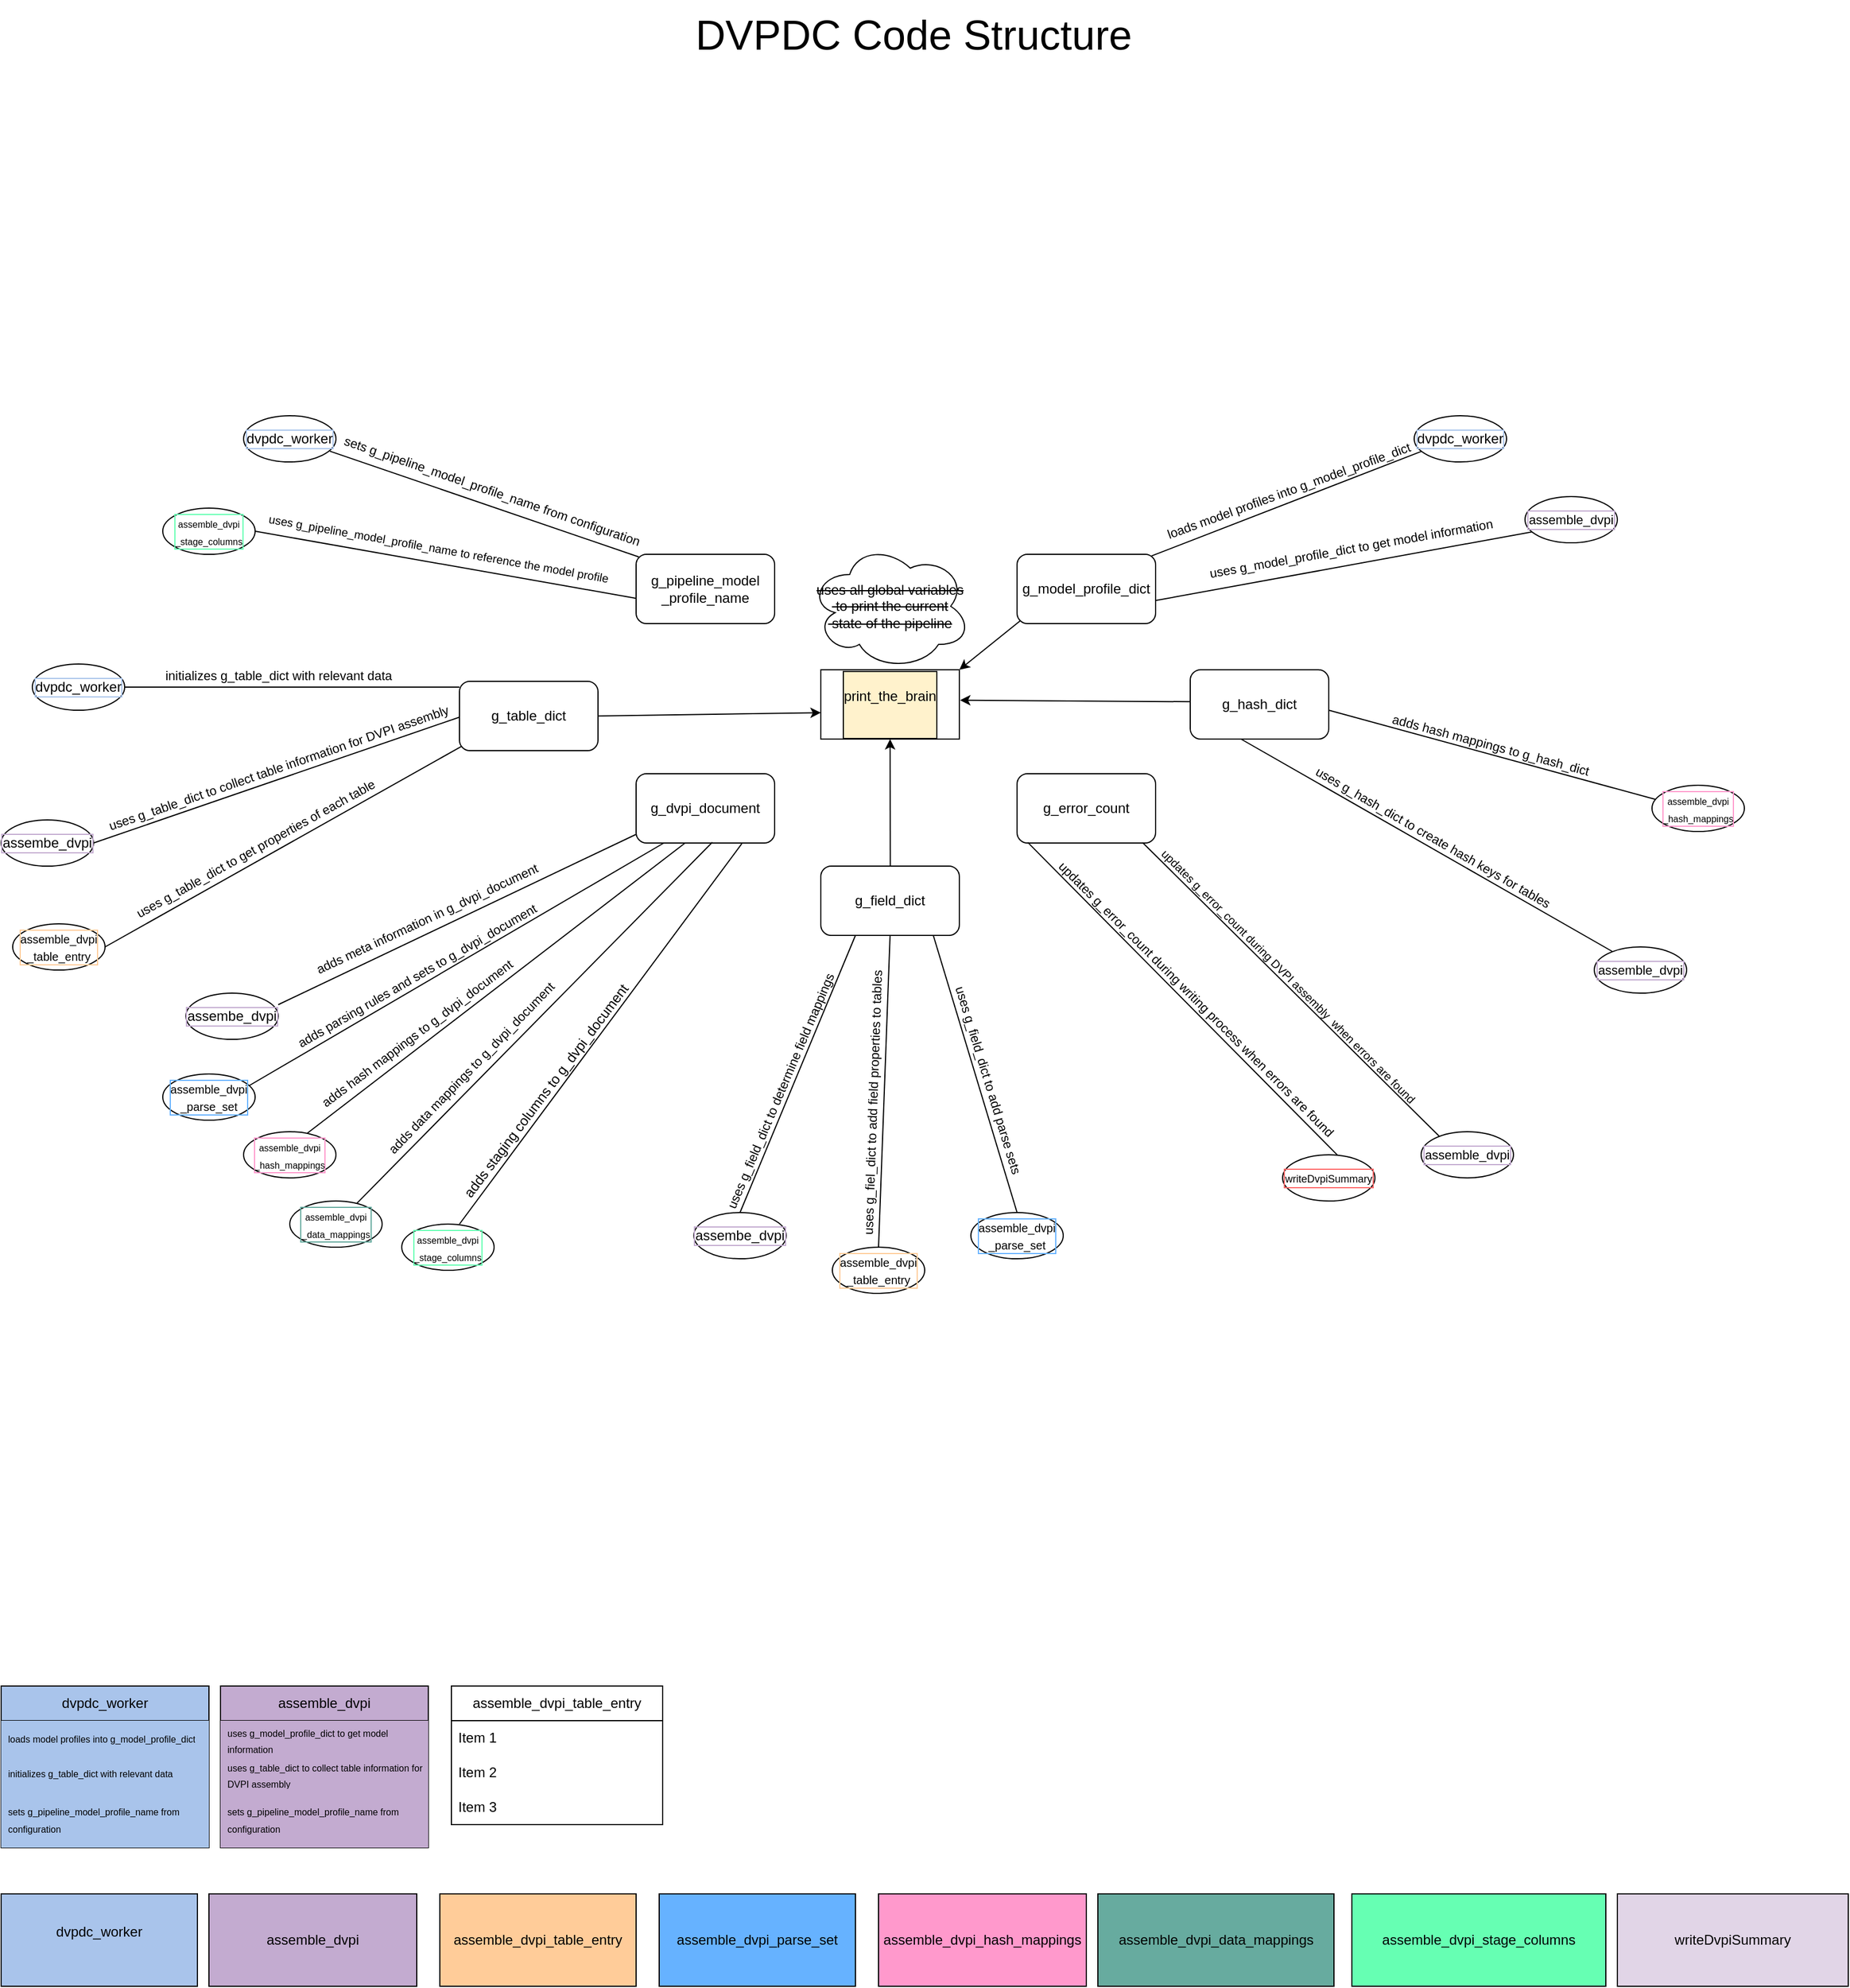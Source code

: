 <mxfile version="23.0.2" type="device">
  <diagram name="Seite-1" id="_xlTrjUbBoeg_nsTucc6">
    <mxGraphModel dx="2257" dy="830" grid="1" gridSize="10" guides="1" tooltips="1" connect="1" arrows="1" fold="1" page="1" pageScale="1" pageWidth="827" pageHeight="1169" math="0" shadow="0">
      <root>
        <mxCell id="0" />
        <mxCell id="1" parent="0" />
        <mxCell id="4zg3qLO7-xDs-M1nTAMU-2" value="dvpdc_worker" style="ellipse;whiteSpace=wrap;html=1;labelBorderColor=#A9C4EB;" vertex="1" parent="1">
          <mxGeometry x="-783" y="595" width="80" height="40" as="geometry" />
        </mxCell>
        <mxCell id="4zg3qLO7-xDs-M1nTAMU-4" value="" style="endArrow=none;html=1;rounded=0;exitX=1;exitY=0.5;exitDx=0;exitDy=0;" edge="1" parent="1" source="4zg3qLO7-xDs-M1nTAMU-2">
          <mxGeometry width="50" height="50" relative="1" as="geometry">
            <mxPoint x="-693" y="614.5" as="sourcePoint" />
            <mxPoint x="-413" y="615" as="targetPoint" />
          </mxGeometry>
        </mxCell>
        <mxCell id="4zg3qLO7-xDs-M1nTAMU-5" value="&lt;font style=&quot;font-size: 11px;&quot;&gt;initializes g_table_dict with relevant data&lt;/font&gt;" style="text;html=1;align=center;verticalAlign=middle;resizable=0;points=[];autosize=1;strokeColor=none;fillColor=none;" vertex="1" parent="1">
          <mxGeometry x="-680" y="590" width="220" height="30" as="geometry" />
        </mxCell>
        <mxCell id="4zg3qLO7-xDs-M1nTAMU-8" value="assembe_dvpi" style="ellipse;whiteSpace=wrap;html=1;labelBorderColor=#C3ABD0;" vertex="1" parent="1">
          <mxGeometry x="-810" y="730" width="80" height="40" as="geometry" />
        </mxCell>
        <mxCell id="4zg3qLO7-xDs-M1nTAMU-9" value="" style="endArrow=none;html=1;rounded=0;exitX=1;exitY=0.5;exitDx=0;exitDy=0;" edge="1" parent="1" source="4zg3qLO7-xDs-M1nTAMU-8">
          <mxGeometry width="50" height="50" relative="1" as="geometry">
            <mxPoint x="-480" y="770" as="sourcePoint" />
            <mxPoint x="-410" y="640" as="targetPoint" />
          </mxGeometry>
        </mxCell>
        <mxCell id="4zg3qLO7-xDs-M1nTAMU-10" value="&lt;font style=&quot;font-size: 11px;&quot;&gt;uses g_table_dict&amp;nbsp;to collect table information for DVPI assembly&lt;/font&gt;" style="text;html=1;align=center;verticalAlign=middle;resizable=0;points=[];autosize=1;strokeColor=none;fillColor=none;rotation=-19;" vertex="1" parent="1">
          <mxGeometry x="-735" y="670" width="330" height="30" as="geometry" />
        </mxCell>
        <mxCell id="4zg3qLO7-xDs-M1nTAMU-11" value="&lt;font style=&quot;font-size: 10px;&quot;&gt;assemble_dvpi&lt;br&gt;_table_entry&lt;/font&gt;" style="ellipse;whiteSpace=wrap;html=1;labelBorderColor=#FFCC99;" vertex="1" parent="1">
          <mxGeometry x="-800" y="820" width="80" height="40" as="geometry" />
        </mxCell>
        <mxCell id="4zg3qLO7-xDs-M1nTAMU-12" value="" style="endArrow=none;html=1;rounded=0;" edge="1" parent="1">
          <mxGeometry width="50" height="50" relative="1" as="geometry">
            <mxPoint x="-720" y="840" as="sourcePoint" />
            <mxPoint x="-400" y="660" as="targetPoint" />
          </mxGeometry>
        </mxCell>
        <mxCell id="4zg3qLO7-xDs-M1nTAMU-13" value="&lt;font style=&quot;font-size: 11px;&quot;&gt;uses g_table_dict&amp;nbsp;to get properties of each table&lt;/font&gt;" style="text;html=1;align=center;verticalAlign=middle;resizable=0;points=[];autosize=1;strokeColor=none;fillColor=none;rotation=-29;" vertex="1" parent="1">
          <mxGeometry x="-720" y="740" width="260" height="30" as="geometry" />
        </mxCell>
        <mxCell id="4zg3qLO7-xDs-M1nTAMU-14" value="g_table_dict" style="rounded=1;whiteSpace=wrap;html=1;" vertex="1" parent="1">
          <mxGeometry x="-413" y="610" width="120" height="60" as="geometry" />
        </mxCell>
        <mxCell id="4zg3qLO7-xDs-M1nTAMU-15" value="g_dvpi_document" style="rounded=1;whiteSpace=wrap;html=1;" vertex="1" parent="1">
          <mxGeometry x="-260" y="690" width="120" height="60" as="geometry" />
        </mxCell>
        <mxCell id="4zg3qLO7-xDs-M1nTAMU-16" value="g_field_dict" style="rounded=1;whiteSpace=wrap;html=1;" vertex="1" parent="1">
          <mxGeometry x="-100" y="770" width="120" height="60" as="geometry" />
        </mxCell>
        <mxCell id="4zg3qLO7-xDs-M1nTAMU-17" value="g_pipeline_model&lt;br&gt;_profile_name" style="rounded=1;whiteSpace=wrap;html=1;" vertex="1" parent="1">
          <mxGeometry x="-260" y="500" width="120" height="60" as="geometry" />
        </mxCell>
        <mxCell id="4zg3qLO7-xDs-M1nTAMU-19" value="g_model_profile_dict" style="rounded=1;whiteSpace=wrap;html=1;" vertex="1" parent="1">
          <mxGeometry x="70" y="500" width="120" height="60" as="geometry" />
        </mxCell>
        <mxCell id="4zg3qLO7-xDs-M1nTAMU-20" value="g_hash_dict" style="rounded=1;whiteSpace=wrap;html=1;" vertex="1" parent="1">
          <mxGeometry x="220" y="600" width="120" height="60" as="geometry" />
        </mxCell>
        <mxCell id="4zg3qLO7-xDs-M1nTAMU-21" value="g_error_count" style="rounded=1;whiteSpace=wrap;html=1;" vertex="1" parent="1">
          <mxGeometry x="70" y="690" width="120" height="60" as="geometry" />
        </mxCell>
        <mxCell id="4zg3qLO7-xDs-M1nTAMU-22" value="&#xa;&lt;span style=&quot;color: rgb(0, 0, 0); font-family: Helvetica; font-size: 12px; font-style: normal; font-variant-ligatures: normal; font-variant-caps: normal; font-weight: 400; letter-spacing: normal; orphans: 2; text-align: center; text-indent: 0px; text-transform: none; widows: 2; word-spacing: 0px; -webkit-text-stroke-width: 0px; text-decoration-thickness: initial; text-decoration-style: initial; text-decoration-color: initial; float: none; display: inline !important;&quot;&gt;print_the_brain&lt;/span&gt;&#xa;&#xa;" style="rounded=0;whiteSpace=wrap;html=1;labelBackgroundColor=#FFF2CC;labelBorderColor=default;" vertex="1" parent="1">
          <mxGeometry x="-100" y="600" width="120" height="60" as="geometry" />
        </mxCell>
        <mxCell id="4zg3qLO7-xDs-M1nTAMU-23" value="assembe_dvpi" style="ellipse;whiteSpace=wrap;html=1;labelBorderColor=#C3ABD0;" vertex="1" parent="1">
          <mxGeometry x="-650" y="880" width="80" height="40" as="geometry" />
        </mxCell>
        <mxCell id="4zg3qLO7-xDs-M1nTAMU-24" value="" style="endArrow=none;html=1;rounded=0;entryX=-0.002;entryY=0.877;entryDx=0;entryDy=0;entryPerimeter=0;" edge="1" parent="1" target="4zg3qLO7-xDs-M1nTAMU-15">
          <mxGeometry width="50" height="50" relative="1" as="geometry">
            <mxPoint x="-570" y="890" as="sourcePoint" />
            <mxPoint x="-520" y="840" as="targetPoint" />
          </mxGeometry>
        </mxCell>
        <mxCell id="4zg3qLO7-xDs-M1nTAMU-25" value="&lt;font style=&quot;font-size: 11px;&quot;&gt;adds meta information in g_dvpi_document&amp;nbsp;&lt;/font&gt;" style="text;html=1;align=center;verticalAlign=middle;resizable=0;points=[];autosize=1;strokeColor=none;fillColor=none;rotation=-25;" vertex="1" parent="1">
          <mxGeometry x="-560" y="800" width="240" height="30" as="geometry" />
        </mxCell>
        <mxCell id="4zg3qLO7-xDs-M1nTAMU-27" value="&lt;font style=&quot;font-size: 10px;&quot;&gt;assemble_dvpi&lt;br&gt;_parse_set&lt;/font&gt;" style="ellipse;whiteSpace=wrap;html=1;labelBorderColor=#66B2FF;" vertex="1" parent="1">
          <mxGeometry x="-670" y="950" width="80" height="40" as="geometry" />
        </mxCell>
        <mxCell id="4zg3qLO7-xDs-M1nTAMU-28" value="" style="endArrow=none;html=1;rounded=0;entryX=0.2;entryY=1;entryDx=0;entryDy=0;entryPerimeter=0;" edge="1" parent="1" target="4zg3qLO7-xDs-M1nTAMU-15">
          <mxGeometry width="50" height="50" relative="1" as="geometry">
            <mxPoint x="-595" y="960" as="sourcePoint" />
            <mxPoint x="-545" y="910" as="targetPoint" />
          </mxGeometry>
        </mxCell>
        <mxCell id="4zg3qLO7-xDs-M1nTAMU-29" value="&lt;font style=&quot;font-size: 11px;&quot;&gt;adds parsing rules and sets to g_dvpi_document&lt;/font&gt;" style="text;html=1;align=center;verticalAlign=middle;resizable=0;points=[];autosize=1;strokeColor=none;fillColor=none;rotation=-30;" vertex="1" parent="1">
          <mxGeometry x="-580" y="850" width="260" height="30" as="geometry" />
        </mxCell>
        <mxCell id="4zg3qLO7-xDs-M1nTAMU-30" value="&lt;font style=&quot;font-size: 8px;&quot;&gt;assemble_dvpi&lt;br&gt;_hash_mappings&lt;/font&gt;" style="ellipse;whiteSpace=wrap;html=1;labelBorderColor=#FF99CC;" vertex="1" parent="1">
          <mxGeometry x="-600" y="1000" width="80" height="40" as="geometry" />
        </mxCell>
        <mxCell id="4zg3qLO7-xDs-M1nTAMU-31" value="" style="endArrow=none;html=1;rounded=0;exitX=0.691;exitY=0.032;exitDx=0;exitDy=0;exitPerimeter=0;entryX=0.351;entryY=1.004;entryDx=0;entryDy=0;entryPerimeter=0;" edge="1" parent="1" source="4zg3qLO7-xDs-M1nTAMU-30" target="4zg3qLO7-xDs-M1nTAMU-15">
          <mxGeometry width="50" height="50" relative="1" as="geometry">
            <mxPoint x="-530" y="995" as="sourcePoint" />
            <mxPoint x="-480" y="945" as="targetPoint" />
          </mxGeometry>
        </mxCell>
        <mxCell id="4zg3qLO7-xDs-M1nTAMU-32" value="&lt;font style=&quot;font-size: 11px;&quot;&gt;adds hash mappings to g_dvpi_document&lt;/font&gt;" style="text;html=1;align=center;verticalAlign=middle;resizable=0;points=[];autosize=1;strokeColor=none;fillColor=none;rotation=-37;" vertex="1" parent="1">
          <mxGeometry x="-565" y="900" width="230" height="30" as="geometry" />
        </mxCell>
        <mxCell id="4zg3qLO7-xDs-M1nTAMU-33" value="&lt;font style=&quot;font-size: 8px;&quot;&gt;assemble_dvpi&lt;br&gt;_data_mappings&lt;/font&gt;" style="ellipse;whiteSpace=wrap;html=1;labelBorderColor=#67AB9F;" vertex="1" parent="1">
          <mxGeometry x="-560" y="1060" width="80" height="40" as="geometry" />
        </mxCell>
        <mxCell id="4zg3qLO7-xDs-M1nTAMU-34" value="&lt;font style=&quot;font-size: 8px;&quot;&gt;assemble_dvpi&lt;br&gt;_stage_columns&lt;/font&gt;" style="ellipse;whiteSpace=wrap;html=1;labelBorderColor=#66FFB3;" vertex="1" parent="1">
          <mxGeometry x="-463" y="1080" width="80" height="40" as="geometry" />
        </mxCell>
        <mxCell id="4zg3qLO7-xDs-M1nTAMU-35" value="" style="endArrow=none;html=1;rounded=0;entryX=0.55;entryY=0.99;entryDx=0;entryDy=0;entryPerimeter=0;exitX=0.729;exitY=0.045;exitDx=0;exitDy=0;exitPerimeter=0;" edge="1" parent="1" source="4zg3qLO7-xDs-M1nTAMU-33" target="4zg3qLO7-xDs-M1nTAMU-15">
          <mxGeometry width="50" height="50" relative="1" as="geometry">
            <mxPoint x="-500" y="1060" as="sourcePoint" />
            <mxPoint x="-450" y="1010" as="targetPoint" />
          </mxGeometry>
        </mxCell>
        <mxCell id="4zg3qLO7-xDs-M1nTAMU-36" value="" style="endArrow=none;html=1;rounded=0;entryX=0.763;entryY=1.01;entryDx=0;entryDy=0;entryPerimeter=0;" edge="1" parent="1" target="4zg3qLO7-xDs-M1nTAMU-15">
          <mxGeometry width="50" height="50" relative="1" as="geometry">
            <mxPoint x="-413" y="1080" as="sourcePoint" />
            <mxPoint x="-363" y="1030" as="targetPoint" />
          </mxGeometry>
        </mxCell>
        <mxCell id="4zg3qLO7-xDs-M1nTAMU-37" value="&lt;font style=&quot;font-size: 11px;&quot;&gt;adds data mappings to g_dvpi_document&lt;/font&gt;" style="text;html=1;align=center;verticalAlign=middle;resizable=0;points=[];autosize=1;strokeColor=none;fillColor=none;rotation=-46;" vertex="1" parent="1">
          <mxGeometry x="-513" y="930" width="220" height="30" as="geometry" />
        </mxCell>
        <mxCell id="4zg3qLO7-xDs-M1nTAMU-38" value="adds staging columns to g_dvpi_document" style="text;html=1;align=center;verticalAlign=middle;resizable=0;points=[];autosize=1;strokeColor=none;fillColor=none;rotation=-53;" vertex="1" parent="1">
          <mxGeometry x="-463" y="950" width="250" height="30" as="geometry" />
        </mxCell>
        <mxCell id="4zg3qLO7-xDs-M1nTAMU-40" value="assembe_dvpi" style="ellipse;whiteSpace=wrap;html=1;labelBorderColor=#C3ABD0;" vertex="1" parent="1">
          <mxGeometry x="-210" y="1070" width="80" height="40" as="geometry" />
        </mxCell>
        <mxCell id="4zg3qLO7-xDs-M1nTAMU-41" value="&lt;font style=&quot;font-size: 10px;&quot;&gt;assemble_dvpi&lt;br&gt;_table_entry&lt;/font&gt;" style="ellipse;whiteSpace=wrap;html=1;labelBorderColor=#FFCC99;" vertex="1" parent="1">
          <mxGeometry x="-90" y="1100" width="80" height="40" as="geometry" />
        </mxCell>
        <mxCell id="4zg3qLO7-xDs-M1nTAMU-42" value="&lt;font style=&quot;font-size: 10px;&quot;&gt;assemble_dvpi&lt;br&gt;_parse_set&lt;/font&gt;" style="ellipse;whiteSpace=wrap;html=1;labelBorderColor=#66B2FF;" vertex="1" parent="1">
          <mxGeometry x="30" y="1070" width="80" height="40" as="geometry" />
        </mxCell>
        <mxCell id="4zg3qLO7-xDs-M1nTAMU-43" value="" style="endArrow=none;html=1;rounded=0;entryX=0.25;entryY=1;entryDx=0;entryDy=0;" edge="1" parent="1" target="4zg3qLO7-xDs-M1nTAMU-16">
          <mxGeometry width="50" height="50" relative="1" as="geometry">
            <mxPoint x="-170" y="1070" as="sourcePoint" />
            <mxPoint x="-120" y="1020" as="targetPoint" />
          </mxGeometry>
        </mxCell>
        <mxCell id="4zg3qLO7-xDs-M1nTAMU-44" value="" style="endArrow=none;html=1;rounded=0;entryX=0.5;entryY=1;entryDx=0;entryDy=0;" edge="1" parent="1" target="4zg3qLO7-xDs-M1nTAMU-16">
          <mxGeometry width="50" height="50" relative="1" as="geometry">
            <mxPoint x="-50" y="1100" as="sourcePoint" />
            <mxPoint y="1050" as="targetPoint" />
          </mxGeometry>
        </mxCell>
        <mxCell id="4zg3qLO7-xDs-M1nTAMU-45" value="" style="endArrow=none;html=1;rounded=0;entryX=0.812;entryY=1;entryDx=0;entryDy=0;entryPerimeter=0;" edge="1" parent="1" target="4zg3qLO7-xDs-M1nTAMU-16">
          <mxGeometry width="50" height="50" relative="1" as="geometry">
            <mxPoint x="70" y="1070" as="sourcePoint" />
            <mxPoint x="120" y="1020" as="targetPoint" />
          </mxGeometry>
        </mxCell>
        <mxCell id="4zg3qLO7-xDs-M1nTAMU-46" value="&lt;font style=&quot;font-size: 11px;&quot;&gt;uses g_field_dict to determine field mappings&lt;/font&gt;" style="text;html=1;align=center;verticalAlign=middle;resizable=0;points=[];autosize=1;strokeColor=none;fillColor=none;rotation=-67;" vertex="1" parent="1">
          <mxGeometry x="-255" y="950" width="240" height="30" as="geometry" />
        </mxCell>
        <mxCell id="4zg3qLO7-xDs-M1nTAMU-47" value="&lt;font style=&quot;font-size: 11px;&quot;&gt;uses g_fiel_dict&amp;nbsp;to add field properties to tables&lt;/font&gt;" style="text;html=1;align=center;verticalAlign=middle;resizable=0;points=[];autosize=1;strokeColor=none;fillColor=none;rotation=-88;" vertex="1" parent="1">
          <mxGeometry x="-180" y="960" width="250" height="30" as="geometry" />
        </mxCell>
        <mxCell id="4zg3qLO7-xDs-M1nTAMU-48" value="&lt;font style=&quot;font-size: 11px;&quot;&gt;uses g_field_dict to add parse sets&lt;/font&gt;" style="text;html=1;align=center;verticalAlign=middle;resizable=0;points=[];autosize=1;strokeColor=none;fillColor=none;rotation=73;" vertex="1" parent="1">
          <mxGeometry x="-50" y="940" width="190" height="30" as="geometry" />
        </mxCell>
        <mxCell id="4zg3qLO7-xDs-M1nTAMU-49" value="&lt;font style=&quot;font-size: 9px;&quot;&gt;writeDvpiSummary&lt;/font&gt;" style="ellipse;whiteSpace=wrap;html=1;labelBorderColor=#FF6666;" vertex="1" parent="1">
          <mxGeometry x="300" y="1020" width="80" height="40" as="geometry" />
        </mxCell>
        <mxCell id="4zg3qLO7-xDs-M1nTAMU-50" value="&lt;font style=&quot;&quot;&gt;&lt;font style=&quot;font-size: 11px;&quot;&gt;assemble_dvpi&lt;/font&gt;&lt;br&gt;&lt;/font&gt;" style="ellipse;whiteSpace=wrap;html=1;labelBorderColor=#C3ABD0;" vertex="1" parent="1">
          <mxGeometry x="420" y="1000" width="80" height="40" as="geometry" />
        </mxCell>
        <mxCell id="4zg3qLO7-xDs-M1nTAMU-51" value="" style="endArrow=none;html=1;rounded=0;exitX=0.593;exitY=0.005;exitDx=0;exitDy=0;exitPerimeter=0;entryX=0.077;entryY=0.991;entryDx=0;entryDy=0;entryPerimeter=0;" edge="1" parent="1" source="4zg3qLO7-xDs-M1nTAMU-49" target="4zg3qLO7-xDs-M1nTAMU-21">
          <mxGeometry width="50" height="50" relative="1" as="geometry">
            <mxPoint x="200" y="910" as="sourcePoint" />
            <mxPoint x="250" y="860" as="targetPoint" />
          </mxGeometry>
        </mxCell>
        <mxCell id="4zg3qLO7-xDs-M1nTAMU-52" value="" style="endArrow=none;html=1;rounded=0;exitX=0.199;exitY=0.104;exitDx=0;exitDy=0;exitPerimeter=0;entryX=0.906;entryY=0.994;entryDx=0;entryDy=0;entryPerimeter=0;" edge="1" parent="1" source="4zg3qLO7-xDs-M1nTAMU-50" target="4zg3qLO7-xDs-M1nTAMU-21">
          <mxGeometry width="50" height="50" relative="1" as="geometry">
            <mxPoint x="374" y="1020" as="sourcePoint" />
            <mxPoint x="157" y="753" as="targetPoint" />
          </mxGeometry>
        </mxCell>
        <mxCell id="4zg3qLO7-xDs-M1nTAMU-53" value="&lt;font style=&quot;font-size: 11px;&quot;&gt;updates g_error_count during writing process when errors are found&lt;/font&gt;" style="text;html=1;align=center;verticalAlign=middle;resizable=0;points=[];autosize=1;strokeColor=none;fillColor=none;rotation=45;" vertex="1" parent="1">
          <mxGeometry x="50" y="870" width="350" height="30" as="geometry" />
        </mxCell>
        <mxCell id="4zg3qLO7-xDs-M1nTAMU-54" value="&lt;font style=&quot;font-size: 10px;&quot;&gt;updates g_error_count during DVPI assembly&amp;nbsp; when errors are found&lt;/font&gt;" style="text;html=1;align=center;verticalAlign=middle;resizable=0;points=[];autosize=1;strokeColor=none;fillColor=none;rotation=45;" vertex="1" parent="1">
          <mxGeometry x="140" y="850" width="330" height="30" as="geometry" />
        </mxCell>
        <mxCell id="4zg3qLO7-xDs-M1nTAMU-55" value="&lt;font style=&quot;&quot;&gt;&lt;font style=&quot;font-size: 11px;&quot;&gt;assemble_dvpi&lt;/font&gt;&lt;br&gt;&lt;/font&gt;" style="ellipse;whiteSpace=wrap;html=1;labelBorderColor=#C3ABD0;" vertex="1" parent="1">
          <mxGeometry x="570" y="840" width="80" height="40" as="geometry" />
        </mxCell>
        <mxCell id="4zg3qLO7-xDs-M1nTAMU-56" value="&lt;font style=&quot;font-size: 8px;&quot;&gt;assemble_dvpi&lt;br&gt;_hash_mappings&lt;/font&gt;" style="ellipse;whiteSpace=wrap;html=1;labelBorderColor=#FF99CC;" vertex="1" parent="1">
          <mxGeometry x="620" y="700" width="80" height="40" as="geometry" />
        </mxCell>
        <mxCell id="4zg3qLO7-xDs-M1nTAMU-57" value="" style="endArrow=none;html=1;rounded=0;entryX=0.033;entryY=0.304;entryDx=0;entryDy=0;entryPerimeter=0;" edge="1" parent="1" target="4zg3qLO7-xDs-M1nTAMU-56">
          <mxGeometry width="50" height="50" relative="1" as="geometry">
            <mxPoint x="340" y="635" as="sourcePoint" />
            <mxPoint x="390" y="585" as="targetPoint" />
          </mxGeometry>
        </mxCell>
        <mxCell id="4zg3qLO7-xDs-M1nTAMU-58" value="" style="endArrow=none;html=1;rounded=0;entryX=0.197;entryY=0.1;entryDx=0;entryDy=0;entryPerimeter=0;" edge="1" parent="1" target="4zg3qLO7-xDs-M1nTAMU-55">
          <mxGeometry width="50" height="50" relative="1" as="geometry">
            <mxPoint x="264" y="660" as="sourcePoint" />
            <mxPoint x="590" y="820" as="targetPoint" />
          </mxGeometry>
        </mxCell>
        <mxCell id="4zg3qLO7-xDs-M1nTAMU-59" value="&lt;font style=&quot;font-size: 11px;&quot;&gt;uses g_hash_dict to create hash keys for tables&lt;/font&gt;" style="text;html=1;align=center;verticalAlign=middle;resizable=0;points=[];autosize=1;strokeColor=none;fillColor=none;rotation=30;" vertex="1" parent="1">
          <mxGeometry x="300" y="730" width="260" height="30" as="geometry" />
        </mxCell>
        <mxCell id="4zg3qLO7-xDs-M1nTAMU-60" value="&lt;font style=&quot;font-size: 11px;&quot;&gt;adds hash mappings to g_hash_dict&lt;/font&gt;" style="text;html=1;align=center;verticalAlign=middle;resizable=0;points=[];autosize=1;strokeColor=none;fillColor=none;rotation=15;" vertex="1" parent="1">
          <mxGeometry x="380" y="650" width="200" height="30" as="geometry" />
        </mxCell>
        <mxCell id="4zg3qLO7-xDs-M1nTAMU-61" value="dvpdc_worker" style="ellipse;whiteSpace=wrap;html=1;labelBorderColor=#A9C4EB;" vertex="1" parent="1">
          <mxGeometry x="414" y="380" width="80" height="40" as="geometry" />
        </mxCell>
        <mxCell id="4zg3qLO7-xDs-M1nTAMU-62" value="&lt;font style=&quot;&quot;&gt;&lt;font style=&quot;font-size: 11px;&quot;&gt;assemble_dvpi&lt;/font&gt;&lt;br&gt;&lt;/font&gt;" style="ellipse;whiteSpace=wrap;html=1;labelBackgroundColor=none;labelBorderColor=#C3ABD0;" vertex="1" parent="1">
          <mxGeometry x="510" y="450" width="80" height="40" as="geometry" />
        </mxCell>
        <mxCell id="4zg3qLO7-xDs-M1nTAMU-63" value="" style="endArrow=none;html=1;rounded=0;entryX=0.08;entryY=0.771;entryDx=0;entryDy=0;entryPerimeter=0;exitX=0.97;exitY=0.024;exitDx=0;exitDy=0;exitPerimeter=0;" edge="1" parent="1" source="4zg3qLO7-xDs-M1nTAMU-19" target="4zg3qLO7-xDs-M1nTAMU-61">
          <mxGeometry width="50" height="50" relative="1" as="geometry">
            <mxPoint x="190" y="500" as="sourcePoint" />
            <mxPoint x="240" y="450" as="targetPoint" />
          </mxGeometry>
        </mxCell>
        <mxCell id="4zg3qLO7-xDs-M1nTAMU-64" value="" style="endArrow=none;html=1;rounded=0;entryX=0.074;entryY=0.765;entryDx=0;entryDy=0;entryPerimeter=0;" edge="1" parent="1" target="4zg3qLO7-xDs-M1nTAMU-62">
          <mxGeometry width="50" height="50" relative="1" as="geometry">
            <mxPoint x="190" y="540" as="sourcePoint" />
            <mxPoint x="240" y="490" as="targetPoint" />
          </mxGeometry>
        </mxCell>
        <mxCell id="4zg3qLO7-xDs-M1nTAMU-65" value="&lt;font style=&quot;font-size: 11px;&quot;&gt;loads model profiles into g_model_profile_dict&lt;/font&gt;" style="text;html=1;align=center;verticalAlign=middle;resizable=0;points=[];autosize=1;strokeColor=none;fillColor=none;rotation=-20;" vertex="1" parent="1">
          <mxGeometry x="180" y="430" width="250" height="30" as="geometry" />
        </mxCell>
        <mxCell id="4zg3qLO7-xDs-M1nTAMU-66" value="&lt;font style=&quot;font-size: 11px;&quot;&gt;uses g_model_profile_dict to get model information&lt;/font&gt;" style="text;html=1;align=center;verticalAlign=middle;resizable=0;points=[];autosize=1;strokeColor=none;fillColor=none;rotation=-10;" vertex="1" parent="1">
          <mxGeometry x="224" y="480" width="270" height="30" as="geometry" />
        </mxCell>
        <mxCell id="4zg3qLO7-xDs-M1nTAMU-67" value="dvpdc_worker" style="ellipse;whiteSpace=wrap;html=1;labelBackgroundColor=none;labelBorderColor=#A9C4EB;" vertex="1" parent="1">
          <mxGeometry x="-600" y="380" width="80" height="40" as="geometry" />
        </mxCell>
        <mxCell id="4zg3qLO7-xDs-M1nTAMU-69" value="" style="endArrow=none;html=1;rounded=0;entryX=0.019;entryY=0.038;entryDx=0;entryDy=0;exitX=0.934;exitY=0.767;exitDx=0;exitDy=0;exitPerimeter=0;entryPerimeter=0;" edge="1" parent="1" source="4zg3qLO7-xDs-M1nTAMU-67" target="4zg3qLO7-xDs-M1nTAMU-17">
          <mxGeometry width="50" height="50" relative="1" as="geometry">
            <mxPoint x="-490" y="450" as="sourcePoint" />
            <mxPoint x="-440" y="400" as="targetPoint" />
          </mxGeometry>
        </mxCell>
        <mxCell id="4zg3qLO7-xDs-M1nTAMU-70" value="" style="endArrow=none;html=1;rounded=0;entryX=0;entryY=0.635;entryDx=0;entryDy=0;entryPerimeter=0;" edge="1" parent="1" target="4zg3qLO7-xDs-M1nTAMU-17">
          <mxGeometry width="50" height="50" relative="1" as="geometry">
            <mxPoint x="-590" y="480" as="sourcePoint" />
            <mxPoint x="-540" y="430" as="targetPoint" />
          </mxGeometry>
        </mxCell>
        <mxCell id="4zg3qLO7-xDs-M1nTAMU-71" value="&lt;font style=&quot;font-size: 11px;&quot;&gt;sets g_pipeline_model_profile_name from configuration&lt;/font&gt;" style="text;html=1;align=center;verticalAlign=middle;resizable=0;points=[];autosize=1;strokeColor=none;fillColor=none;rotation=19;" vertex="1" parent="1">
          <mxGeometry x="-530" y="430" width="290" height="30" as="geometry" />
        </mxCell>
        <mxCell id="4zg3qLO7-xDs-M1nTAMU-72" value="&lt;font style=&quot;font-size: 8px;&quot;&gt;assemble_dvpi&lt;br&gt;_stage_columns&lt;/font&gt;" style="ellipse;whiteSpace=wrap;html=1;labelBorderColor=#66FFB3;" vertex="1" parent="1">
          <mxGeometry x="-670" y="460" width="80" height="40" as="geometry" />
        </mxCell>
        <mxCell id="4zg3qLO7-xDs-M1nTAMU-73" value="&lt;font style=&quot;font-size: 10px;&quot;&gt;uses g_pipeline_model_profile_name to reference the model profile&amp;nbsp;&lt;/font&gt;" style="text;html=1;align=center;verticalAlign=middle;resizable=0;points=[];autosize=1;strokeColor=none;fillColor=none;rotation=10;" vertex="1" parent="1">
          <mxGeometry x="-590" y="480" width="320" height="30" as="geometry" />
        </mxCell>
        <mxCell id="4zg3qLO7-xDs-M1nTAMU-75" value="" style="endArrow=classic;html=1;rounded=0;exitX=0.585;exitY=0.005;exitDx=0;exitDy=0;exitPerimeter=0;" edge="1" parent="1">
          <mxGeometry width="50" height="50" relative="1" as="geometry">
            <mxPoint x="-39.8" y="770.3" as="sourcePoint" />
            <mxPoint x="-40" y="660" as="targetPoint" />
          </mxGeometry>
        </mxCell>
        <mxCell id="4zg3qLO7-xDs-M1nTAMU-77" value="" style="endArrow=classic;html=1;rounded=0;exitX=0;exitY=0.461;exitDx=0;exitDy=0;exitPerimeter=0;entryX=1.005;entryY=0.439;entryDx=0;entryDy=0;entryPerimeter=0;" edge="1" parent="1" source="4zg3qLO7-xDs-M1nTAMU-20" target="4zg3qLO7-xDs-M1nTAMU-22">
          <mxGeometry width="50" height="50" relative="1" as="geometry">
            <mxPoint x="71.5" y="660" as="sourcePoint" />
            <mxPoint x="18.5" y="627" as="targetPoint" />
          </mxGeometry>
        </mxCell>
        <mxCell id="4zg3qLO7-xDs-M1nTAMU-78" value="" style="endArrow=classic;html=1;rounded=0;entryX=0;entryY=0.619;entryDx=0;entryDy=0;entryPerimeter=0;" edge="1" parent="1" target="4zg3qLO7-xDs-M1nTAMU-22">
          <mxGeometry width="50" height="50" relative="1" as="geometry">
            <mxPoint x="-293" y="640" as="sourcePoint" />
            <mxPoint x="-243" y="590" as="targetPoint" />
          </mxGeometry>
        </mxCell>
        <mxCell id="4zg3qLO7-xDs-M1nTAMU-81" value="" style="endArrow=classic;html=1;rounded=0;entryX=1;entryY=0;entryDx=0;entryDy=0;exitX=0.021;exitY=0.963;exitDx=0;exitDy=0;exitPerimeter=0;" edge="1" parent="1" source="4zg3qLO7-xDs-M1nTAMU-19" target="4zg3qLO7-xDs-M1nTAMU-22">
          <mxGeometry width="50" height="50" relative="1" as="geometry">
            <mxPoint x="-10" y="530" as="sourcePoint" />
            <mxPoint x="40" y="480" as="targetPoint" />
          </mxGeometry>
        </mxCell>
        <mxCell id="4zg3qLO7-xDs-M1nTAMU-82" value="&lt;strike&gt;uses all&amp;nbsp;global variables&lt;br&gt;&amp;nbsp;to print the current&lt;br&gt;&amp;nbsp;state of the&amp;nbsp;pipeline&lt;/strike&gt;" style="ellipse;shape=cloud;whiteSpace=wrap;html=1;labelBorderColor=none;" vertex="1" parent="1">
          <mxGeometry x="-110" y="490" width="140" height="110" as="geometry" />
        </mxCell>
        <mxCell id="4zg3qLO7-xDs-M1nTAMU-84" value="&lt;font style=&quot;font-size: 36px;&quot;&gt;DVPDC Code Structure&lt;/font&gt;" style="text;html=1;align=center;verticalAlign=middle;resizable=0;points=[];autosize=1;strokeColor=none;fillColor=none;" vertex="1" parent="1">
          <mxGeometry x="-220" y="20" width="400" height="60" as="geometry" />
        </mxCell>
        <mxCell id="4zg3qLO7-xDs-M1nTAMU-87" value="&#xa;&lt;span style=&quot;color: rgb(0, 0, 0); font-family: Helvetica; font-size: 12px; font-style: normal; font-variant-ligatures: normal; font-variant-caps: normal; font-weight: 400; letter-spacing: normal; orphans: 2; text-align: center; text-indent: 0px; text-transform: none; widows: 2; word-spacing: 0px; -webkit-text-stroke-width: 0px; text-decoration-thickness: initial; text-decoration-style: initial; text-decoration-color: initial; float: none; display: inline !important;&quot;&gt;dvpdc_worker&lt;/span&gt;&#xa;&#xa;" style="rounded=0;whiteSpace=wrap;html=1;labelBackgroundColor=#A9C4EB;fillColor=#A9C4EB;" vertex="1" parent="1">
          <mxGeometry x="-810" y="1660" width="170" height="80" as="geometry" />
        </mxCell>
        <mxCell id="4zg3qLO7-xDs-M1nTAMU-88" value="assemble_dvpi" style="rounded=0;whiteSpace=wrap;html=1;labelBackgroundColor=#C3ABD0;labelBorderColor=none;fillColor=#C3ABD0;strokeColor=#000000;" vertex="1" parent="1">
          <mxGeometry x="-630" y="1660" width="180" height="80" as="geometry" />
        </mxCell>
        <mxCell id="4zg3qLO7-xDs-M1nTAMU-91" value="assemble_dvpi_table_entry" style="rounded=0;whiteSpace=wrap;html=1;fillColor=#FFCC99;" vertex="1" parent="1">
          <mxGeometry x="-430" y="1660" width="170" height="80" as="geometry" />
        </mxCell>
        <mxCell id="4zg3qLO7-xDs-M1nTAMU-92" value="assemble_dvpi_parse_set" style="rounded=0;whiteSpace=wrap;html=1;fillColor=#66B2FF;" vertex="1" parent="1">
          <mxGeometry x="-240" y="1660" width="170" height="80" as="geometry" />
        </mxCell>
        <mxCell id="4zg3qLO7-xDs-M1nTAMU-93" value="assemble_dvpi_hash_mappings" style="rounded=0;whiteSpace=wrap;html=1;fillColor=#FF99CC;" vertex="1" parent="1">
          <mxGeometry x="-50" y="1660" width="180" height="80" as="geometry" />
        </mxCell>
        <mxCell id="4zg3qLO7-xDs-M1nTAMU-94" value="assemble_dvpi_data_mappings" style="rounded=0;whiteSpace=wrap;html=1;fillColor=#67AB9F;" vertex="1" parent="1">
          <mxGeometry x="140" y="1660" width="204.5" height="80" as="geometry" />
        </mxCell>
        <mxCell id="4zg3qLO7-xDs-M1nTAMU-95" value="assemble_dvpi_stage_columns" style="rounded=0;whiteSpace=wrap;html=1;fillColor=#66FFB3;" vertex="1" parent="1">
          <mxGeometry x="360" y="1660" width="220" height="80" as="geometry" />
        </mxCell>
        <mxCell id="4zg3qLO7-xDs-M1nTAMU-96" value="writeDvpiSummary" style="rounded=0;whiteSpace=wrap;html=1;fillColor=#E1D5E7;" vertex="1" parent="1">
          <mxGeometry x="590" y="1660" width="200" height="80" as="geometry" />
        </mxCell>
        <mxCell id="4zg3qLO7-xDs-M1nTAMU-97" value="dvpdc_worker" style="swimlane;fontStyle=0;childLayout=stackLayout;horizontal=1;startSize=30;horizontalStack=0;resizeParent=1;resizeParentMax=0;resizeLast=0;collapsible=1;marginBottom=0;whiteSpace=wrap;html=1;fillColor=#A9C4EB;" vertex="1" parent="1">
          <mxGeometry x="-810" y="1480" width="180" height="140" as="geometry">
            <mxRectangle x="-420" y="1370" width="120" height="30" as="alternateBounds" />
          </mxGeometry>
        </mxCell>
        <mxCell id="4zg3qLO7-xDs-M1nTAMU-98" value="&lt;font style=&quot;font-size: 8px;&quot;&gt;loads model profiles into g_model_profile_dict&lt;/font&gt;" style="text;strokeColor=none;fillColor=#A9C4EB;align=left;verticalAlign=middle;spacingLeft=4;spacingRight=4;overflow=hidden;points=[[0,0.5],[1,0.5]];portConstraint=eastwest;rotatable=0;whiteSpace=wrap;html=1;" vertex="1" parent="4zg3qLO7-xDs-M1nTAMU-97">
          <mxGeometry y="30" width="180" height="30" as="geometry" />
        </mxCell>
        <mxCell id="4zg3qLO7-xDs-M1nTAMU-99" value="&lt;font style=&quot;font-size: 8px;&quot;&gt;initializes g_table_dict with relevant data&lt;/font&gt;" style="text;strokeColor=none;fillColor=#A9C4EB;align=left;verticalAlign=middle;spacingLeft=4;spacingRight=4;overflow=hidden;points=[[0,0.5],[1,0.5]];portConstraint=eastwest;rotatable=0;whiteSpace=wrap;html=1;" vertex="1" parent="4zg3qLO7-xDs-M1nTAMU-97">
          <mxGeometry y="60" width="180" height="30" as="geometry" />
        </mxCell>
        <mxCell id="4zg3qLO7-xDs-M1nTAMU-100" value="&lt;font style=&quot;font-size: 8px;&quot;&gt;sets g_pipeline_model_profile_name from configuration&lt;/font&gt;" style="text;strokeColor=none;fillColor=#A9C4EB;align=left;verticalAlign=middle;spacingLeft=4;spacingRight=4;overflow=hidden;points=[[0,0.5],[1,0.5]];portConstraint=eastwest;rotatable=0;whiteSpace=wrap;html=1;" vertex="1" parent="4zg3qLO7-xDs-M1nTAMU-97">
          <mxGeometry y="90" width="180" height="50" as="geometry" />
        </mxCell>
        <mxCell id="4zg3qLO7-xDs-M1nTAMU-102" value="assemble_dvpi" style="swimlane;fontStyle=0;childLayout=stackLayout;horizontal=1;startSize=30;horizontalStack=0;resizeParent=1;resizeParentMax=0;resizeLast=0;collapsible=1;marginBottom=0;whiteSpace=wrap;html=1;fillColor=#C3ABD0;" vertex="1" parent="1">
          <mxGeometry x="-620" y="1480" width="180" height="140" as="geometry">
            <mxRectangle x="-420" y="1370" width="120" height="30" as="alternateBounds" />
          </mxGeometry>
        </mxCell>
        <mxCell id="4zg3qLO7-xDs-M1nTAMU-103" value="&lt;font style=&quot;font-size: 8px;&quot;&gt;uses g_model_profile_dict to get model information&lt;/font&gt;" style="text;strokeColor=none;fillColor=#C3ABD0;align=left;verticalAlign=middle;spacingLeft=4;spacingRight=4;overflow=hidden;points=[[0,0.5],[1,0.5]];portConstraint=eastwest;rotatable=0;whiteSpace=wrap;html=1;" vertex="1" parent="4zg3qLO7-xDs-M1nTAMU-102">
          <mxGeometry y="30" width="180" height="30" as="geometry" />
        </mxCell>
        <mxCell id="4zg3qLO7-xDs-M1nTAMU-104" value="&lt;font style=&quot;font-size: 8px;&quot;&gt;uses g_table_dict&amp;nbsp;to collect table information for DVPI assembly&lt;/font&gt;" style="text;strokeColor=none;fillColor=#C3ABD0;align=left;verticalAlign=middle;spacingLeft=4;spacingRight=4;overflow=hidden;points=[[0,0.5],[1,0.5]];portConstraint=eastwest;rotatable=0;whiteSpace=wrap;html=1;" vertex="1" parent="4zg3qLO7-xDs-M1nTAMU-102">
          <mxGeometry y="60" width="180" height="30" as="geometry" />
        </mxCell>
        <mxCell id="4zg3qLO7-xDs-M1nTAMU-105" value="&lt;font style=&quot;font-size: 8px;&quot;&gt;sets g_pipeline_model_profile_name from configuration&lt;/font&gt;" style="text;strokeColor=none;fillColor=#C3ABD0;align=left;verticalAlign=middle;spacingLeft=4;spacingRight=4;overflow=hidden;points=[[0,0.5],[1,0.5]];portConstraint=eastwest;rotatable=0;whiteSpace=wrap;html=1;" vertex="1" parent="4zg3qLO7-xDs-M1nTAMU-102">
          <mxGeometry y="90" width="180" height="50" as="geometry" />
        </mxCell>
        <mxCell id="4zg3qLO7-xDs-M1nTAMU-111" value="assemble_dvpi_table_entry" style="swimlane;fontStyle=0;childLayout=stackLayout;horizontal=1;startSize=30;horizontalStack=0;resizeParent=1;resizeParentMax=0;resizeLast=0;collapsible=1;marginBottom=0;whiteSpace=wrap;html=1;" vertex="1" parent="1">
          <mxGeometry x="-420" y="1480" width="183" height="120" as="geometry" />
        </mxCell>
        <mxCell id="4zg3qLO7-xDs-M1nTAMU-112" value="Item 1" style="text;strokeColor=none;fillColor=none;align=left;verticalAlign=middle;spacingLeft=4;spacingRight=4;overflow=hidden;points=[[0,0.5],[1,0.5]];portConstraint=eastwest;rotatable=0;whiteSpace=wrap;html=1;" vertex="1" parent="4zg3qLO7-xDs-M1nTAMU-111">
          <mxGeometry y="30" width="183" height="30" as="geometry" />
        </mxCell>
        <mxCell id="4zg3qLO7-xDs-M1nTAMU-113" value="Item 2" style="text;strokeColor=none;fillColor=none;align=left;verticalAlign=middle;spacingLeft=4;spacingRight=4;overflow=hidden;points=[[0,0.5],[1,0.5]];portConstraint=eastwest;rotatable=0;whiteSpace=wrap;html=1;" vertex="1" parent="4zg3qLO7-xDs-M1nTAMU-111">
          <mxGeometry y="60" width="183" height="30" as="geometry" />
        </mxCell>
        <mxCell id="4zg3qLO7-xDs-M1nTAMU-114" value="Item 3" style="text;strokeColor=none;fillColor=none;align=left;verticalAlign=middle;spacingLeft=4;spacingRight=4;overflow=hidden;points=[[0,0.5],[1,0.5]];portConstraint=eastwest;rotatable=0;whiteSpace=wrap;html=1;" vertex="1" parent="4zg3qLO7-xDs-M1nTAMU-111">
          <mxGeometry y="90" width="183" height="30" as="geometry" />
        </mxCell>
      </root>
    </mxGraphModel>
  </diagram>
</mxfile>
